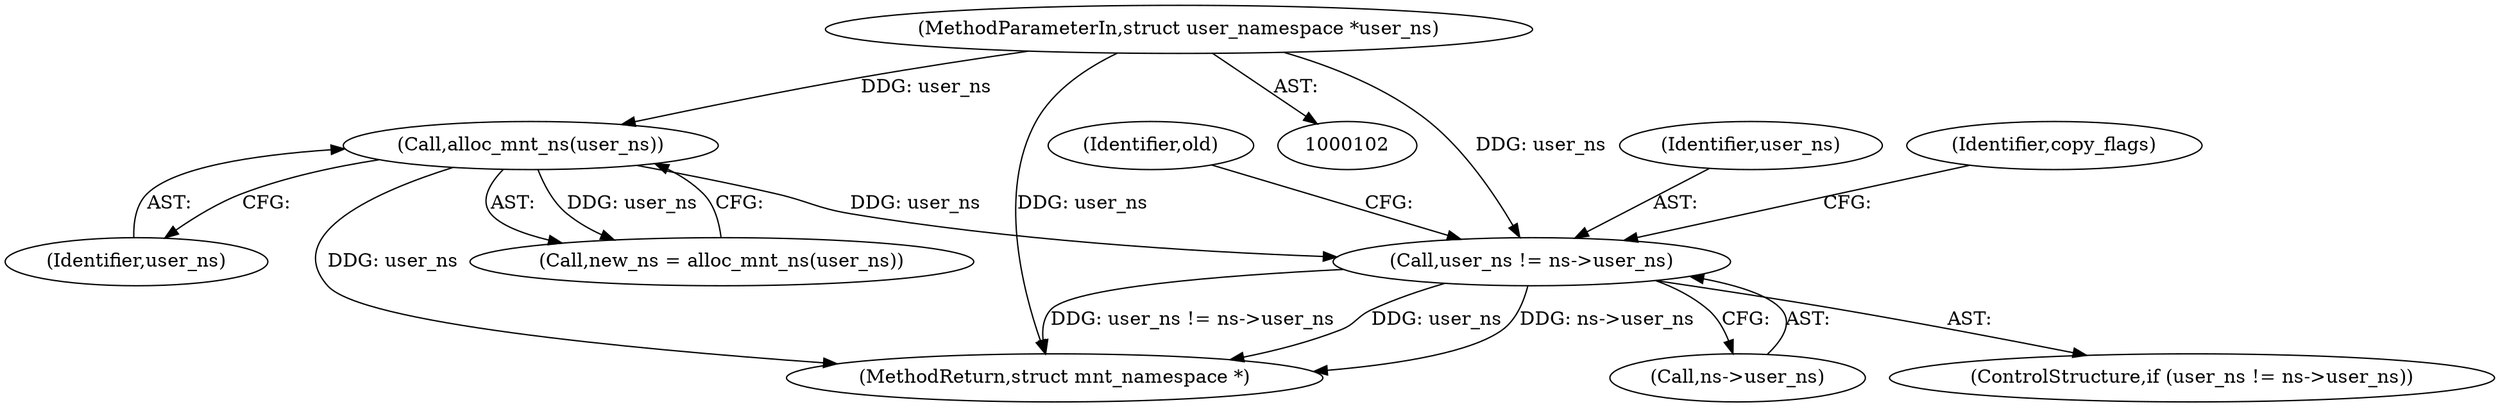digraph "0_linux_d29216842a85c7970c536108e093963f02714498_2@pointer" {
"1000156" [label="(Call,user_ns != ns->user_ns)"];
"1000142" [label="(Call,alloc_mnt_ns(user_ns))"];
"1000105" [label="(MethodParameterIn,struct user_namespace *user_ns)"];
"1000155" [label="(ControlStructure,if (user_ns != ns->user_ns))"];
"1000156" [label="(Call,user_ns != ns->user_ns)"];
"1000291" [label="(MethodReturn,struct mnt_namespace *)"];
"1000105" [label="(MethodParameterIn,struct user_namespace *user_ns)"];
"1000157" [label="(Identifier,user_ns)"];
"1000140" [label="(Call,new_ns = alloc_mnt_ns(user_ns))"];
"1000143" [label="(Identifier,user_ns)"];
"1000162" [label="(Identifier,copy_flags)"];
"1000167" [label="(Identifier,old)"];
"1000142" [label="(Call,alloc_mnt_ns(user_ns))"];
"1000158" [label="(Call,ns->user_ns)"];
"1000156" -> "1000155"  [label="AST: "];
"1000156" -> "1000158"  [label="CFG: "];
"1000157" -> "1000156"  [label="AST: "];
"1000158" -> "1000156"  [label="AST: "];
"1000162" -> "1000156"  [label="CFG: "];
"1000167" -> "1000156"  [label="CFG: "];
"1000156" -> "1000291"  [label="DDG: user_ns"];
"1000156" -> "1000291"  [label="DDG: ns->user_ns"];
"1000156" -> "1000291"  [label="DDG: user_ns != ns->user_ns"];
"1000142" -> "1000156"  [label="DDG: user_ns"];
"1000105" -> "1000156"  [label="DDG: user_ns"];
"1000142" -> "1000140"  [label="AST: "];
"1000142" -> "1000143"  [label="CFG: "];
"1000143" -> "1000142"  [label="AST: "];
"1000140" -> "1000142"  [label="CFG: "];
"1000142" -> "1000291"  [label="DDG: user_ns"];
"1000142" -> "1000140"  [label="DDG: user_ns"];
"1000105" -> "1000142"  [label="DDG: user_ns"];
"1000105" -> "1000102"  [label="AST: "];
"1000105" -> "1000291"  [label="DDG: user_ns"];
}
